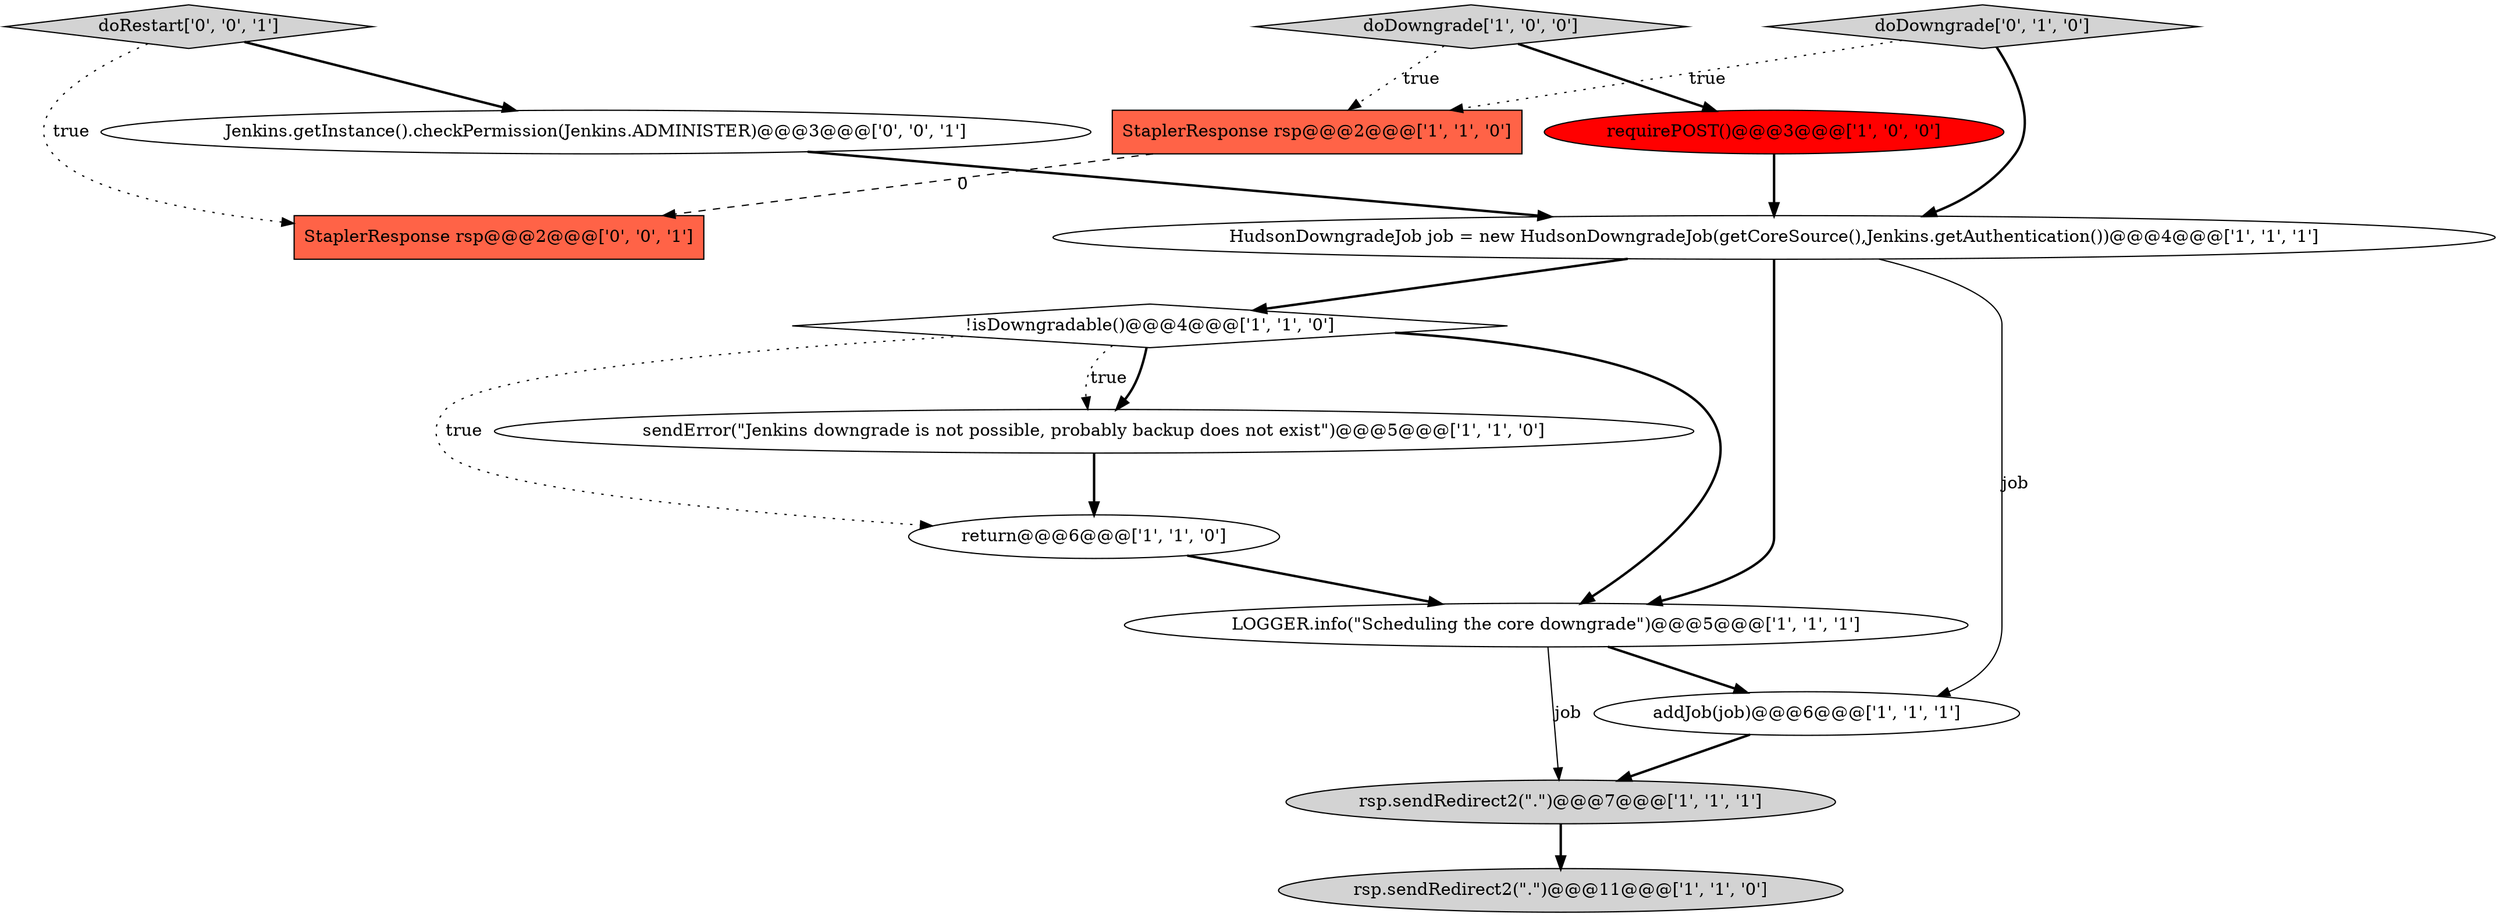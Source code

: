 digraph {
14 [style = filled, label = "doRestart['0', '0', '1']", fillcolor = lightgray, shape = diamond image = "AAA0AAABBB3BBB"];
9 [style = filled, label = "rsp.sendRedirect2(\".\")@@@7@@@['1', '1', '1']", fillcolor = lightgray, shape = ellipse image = "AAA0AAABBB1BBB"];
13 [style = filled, label = "StaplerResponse rsp@@@2@@@['0', '0', '1']", fillcolor = tomato, shape = box image = "AAA0AAABBB3BBB"];
0 [style = filled, label = "!isDowngradable()@@@4@@@['1', '1', '0']", fillcolor = white, shape = diamond image = "AAA0AAABBB1BBB"];
4 [style = filled, label = "doDowngrade['1', '0', '0']", fillcolor = lightgray, shape = diamond image = "AAA0AAABBB1BBB"];
5 [style = filled, label = "HudsonDowngradeJob job = new HudsonDowngradeJob(getCoreSource(),Jenkins.getAuthentication())@@@4@@@['1', '1', '1']", fillcolor = white, shape = ellipse image = "AAA0AAABBB1BBB"];
7 [style = filled, label = "requirePOST()@@@3@@@['1', '0', '0']", fillcolor = red, shape = ellipse image = "AAA1AAABBB1BBB"];
2 [style = filled, label = "return@@@6@@@['1', '1', '0']", fillcolor = white, shape = ellipse image = "AAA0AAABBB1BBB"];
6 [style = filled, label = "rsp.sendRedirect2(\".\")@@@11@@@['1', '1', '0']", fillcolor = lightgray, shape = ellipse image = "AAA0AAABBB1BBB"];
1 [style = filled, label = "sendError(\"Jenkins downgrade is not possible, probably backup does not exist\")@@@5@@@['1', '1', '0']", fillcolor = white, shape = ellipse image = "AAA0AAABBB1BBB"];
12 [style = filled, label = "Jenkins.getInstance().checkPermission(Jenkins.ADMINISTER)@@@3@@@['0', '0', '1']", fillcolor = white, shape = ellipse image = "AAA0AAABBB3BBB"];
10 [style = filled, label = "StaplerResponse rsp@@@2@@@['1', '1', '0']", fillcolor = tomato, shape = box image = "AAA0AAABBB1BBB"];
3 [style = filled, label = "LOGGER.info(\"Scheduling the core downgrade\")@@@5@@@['1', '1', '1']", fillcolor = white, shape = ellipse image = "AAA0AAABBB1BBB"];
8 [style = filled, label = "addJob(job)@@@6@@@['1', '1', '1']", fillcolor = white, shape = ellipse image = "AAA0AAABBB1BBB"];
11 [style = filled, label = "doDowngrade['0', '1', '0']", fillcolor = lightgray, shape = diamond image = "AAA0AAABBB2BBB"];
0->3 [style = bold, label=""];
5->3 [style = bold, label=""];
12->5 [style = bold, label=""];
4->10 [style = dotted, label="true"];
11->10 [style = dotted, label="true"];
2->3 [style = bold, label=""];
10->13 [style = dashed, label="0"];
14->13 [style = dotted, label="true"];
4->7 [style = bold, label=""];
9->6 [style = bold, label=""];
11->5 [style = bold, label=""];
7->5 [style = bold, label=""];
5->0 [style = bold, label=""];
0->1 [style = bold, label=""];
3->8 [style = bold, label=""];
14->12 [style = bold, label=""];
8->9 [style = bold, label=""];
1->2 [style = bold, label=""];
0->2 [style = dotted, label="true"];
5->8 [style = solid, label="job"];
3->9 [style = solid, label="job"];
0->1 [style = dotted, label="true"];
}
